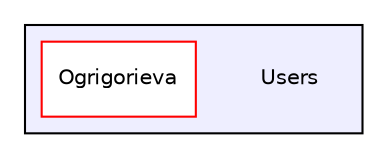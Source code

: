 digraph "C:/Users" {
  compound=true
  node [ fontsize="10", fontname="Helvetica"];
  edge [ labelfontsize="10", labelfontname="Helvetica"];
  subgraph clusterdir_d522931ffa1371640980b621734a4381 {
    graph [ bgcolor="#eeeeff", pencolor="black", label="" URL="dir_d522931ffa1371640980b621734a4381.html"];
    dir_d522931ffa1371640980b621734a4381 [shape=plaintext label="Users"];
    dir_e98a83fb693a7f8591a83f9676998448 [shape=box label="Ogrigorieva" color="red" fillcolor="white" style="filled" URL="dir_e98a83fb693a7f8591a83f9676998448.html"];
  }
}
